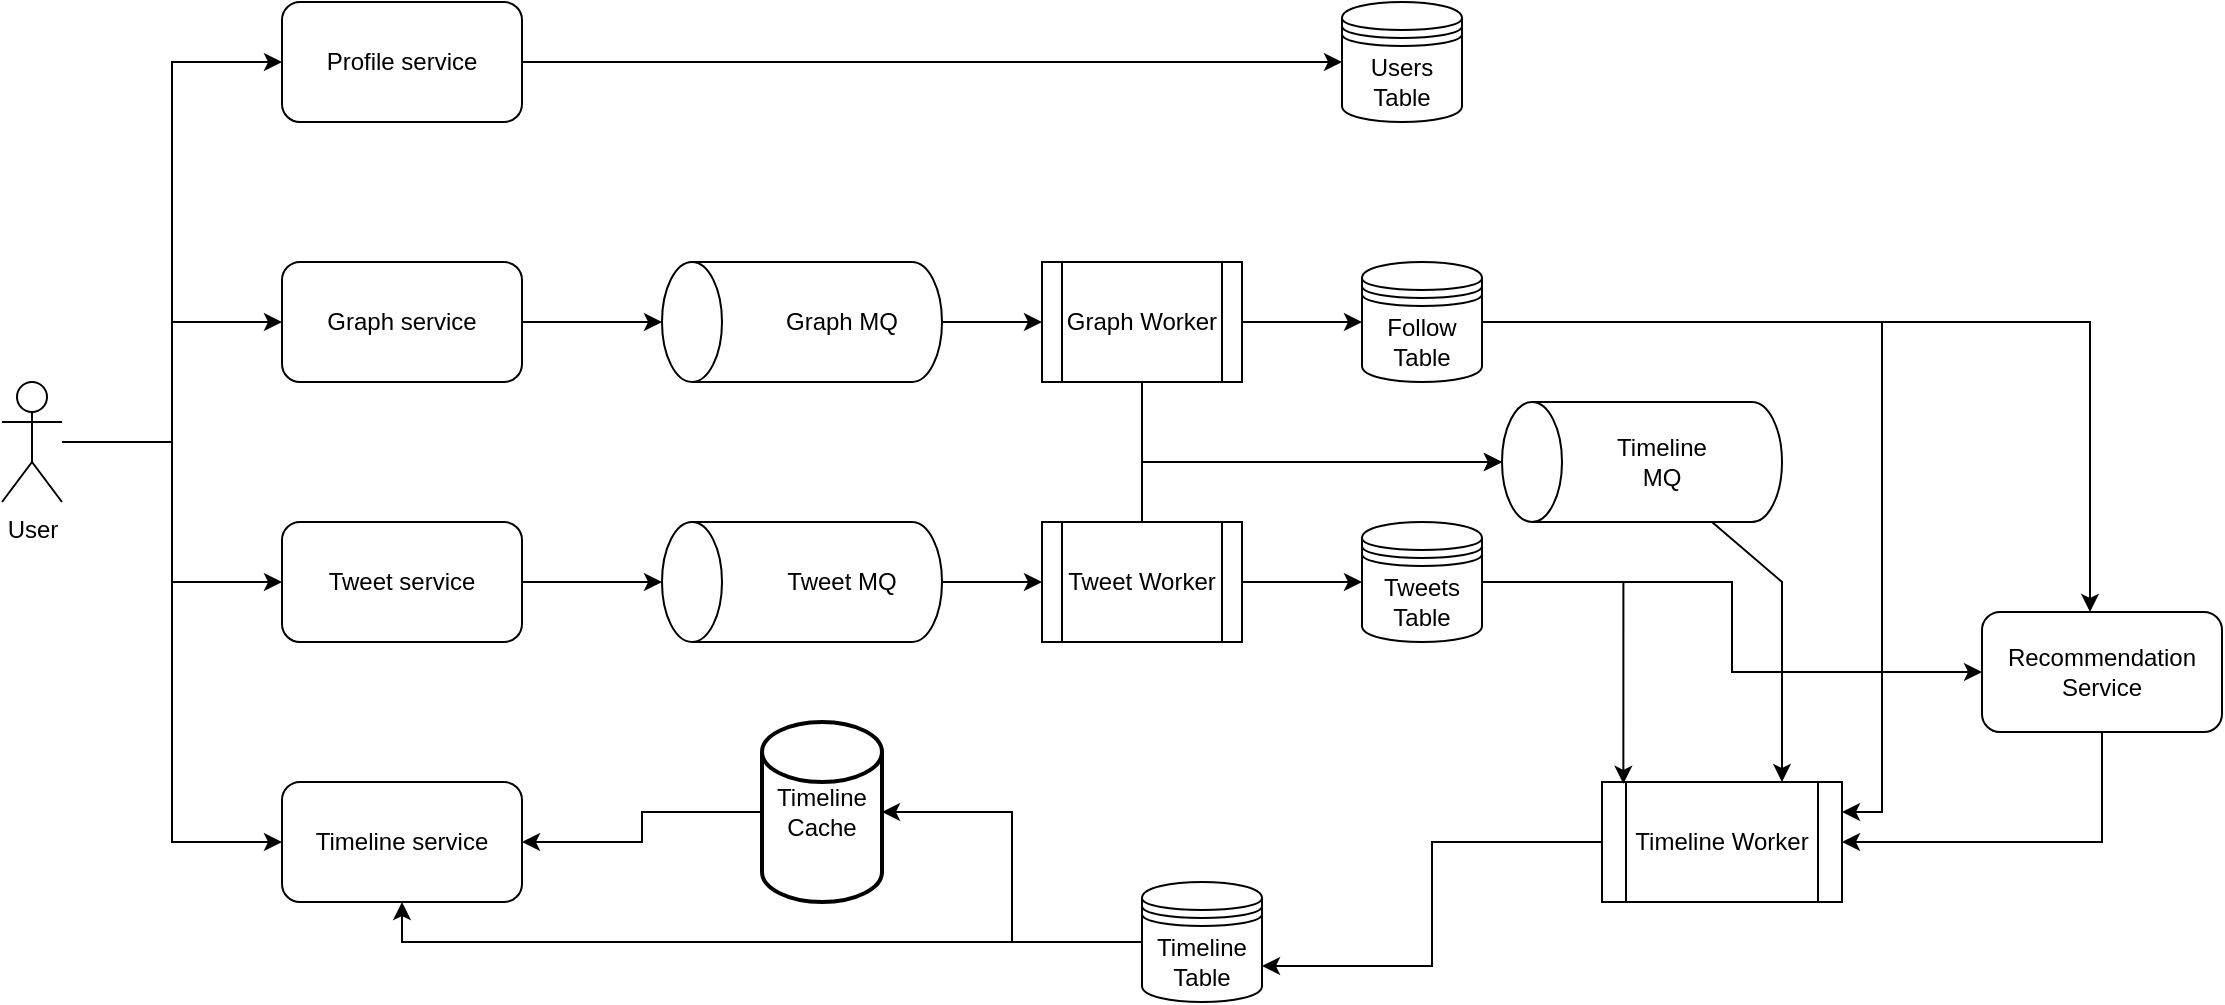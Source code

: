 <mxfile version="24.8.3">
  <diagram name="Page-1" id="X4y3ocFBdnf4cbQvCGQc">
    <mxGraphModel dx="1207" dy="765" grid="1" gridSize="10" guides="1" tooltips="1" connect="1" arrows="1" fold="1" page="1" pageScale="1" pageWidth="850" pageHeight="1100" math="0" shadow="0">
      <root>
        <mxCell id="0" />
        <mxCell id="1" parent="0" />
        <mxCell id="mWkLCoCY9Y2RvMvi6DUo-14" style="edgeStyle=orthogonalEdgeStyle;rounded=0;orthogonalLoop=1;jettySize=auto;html=1;entryX=0;entryY=0.5;entryDx=0;entryDy=0;" edge="1" parent="1" source="mWkLCoCY9Y2RvMvi6DUo-1" target="mWkLCoCY9Y2RvMvi6DUo-11">
          <mxGeometry relative="1" as="geometry" />
        </mxCell>
        <mxCell id="mWkLCoCY9Y2RvMvi6DUo-15" style="edgeStyle=orthogonalEdgeStyle;rounded=0;orthogonalLoop=1;jettySize=auto;html=1;entryX=0;entryY=0.5;entryDx=0;entryDy=0;" edge="1" parent="1" source="mWkLCoCY9Y2RvMvi6DUo-1" target="mWkLCoCY9Y2RvMvi6DUo-2">
          <mxGeometry relative="1" as="geometry" />
        </mxCell>
        <mxCell id="mWkLCoCY9Y2RvMvi6DUo-16" style="edgeStyle=orthogonalEdgeStyle;rounded=0;orthogonalLoop=1;jettySize=auto;html=1;entryX=0;entryY=0.5;entryDx=0;entryDy=0;" edge="1" parent="1" source="mWkLCoCY9Y2RvMvi6DUo-1" target="mWkLCoCY9Y2RvMvi6DUo-3">
          <mxGeometry relative="1" as="geometry" />
        </mxCell>
        <mxCell id="mWkLCoCY9Y2RvMvi6DUo-17" style="edgeStyle=orthogonalEdgeStyle;rounded=0;orthogonalLoop=1;jettySize=auto;html=1;entryX=0;entryY=0.5;entryDx=0;entryDy=0;" edge="1" parent="1" source="mWkLCoCY9Y2RvMvi6DUo-1" target="mWkLCoCY9Y2RvMvi6DUo-4">
          <mxGeometry relative="1" as="geometry" />
        </mxCell>
        <mxCell id="mWkLCoCY9Y2RvMvi6DUo-1" value="User" style="shape=umlActor;verticalLabelPosition=bottom;verticalAlign=top;html=1;outlineConnect=0;" vertex="1" parent="1">
          <mxGeometry x="70" y="210" width="30" height="60" as="geometry" />
        </mxCell>
        <mxCell id="mWkLCoCY9Y2RvMvi6DUo-2" value="Graph service" style="rounded=1;whiteSpace=wrap;html=1;" vertex="1" parent="1">
          <mxGeometry x="210" y="150" width="120" height="60" as="geometry" />
        </mxCell>
        <mxCell id="mWkLCoCY9Y2RvMvi6DUo-3" value="Tweet service" style="rounded=1;whiteSpace=wrap;html=1;" vertex="1" parent="1">
          <mxGeometry x="210" y="280" width="120" height="60" as="geometry" />
        </mxCell>
        <mxCell id="mWkLCoCY9Y2RvMvi6DUo-4" value="Timeline service" style="rounded=1;whiteSpace=wrap;html=1;" vertex="1" parent="1">
          <mxGeometry x="210" y="410" width="120" height="60" as="geometry" />
        </mxCell>
        <mxCell id="mWkLCoCY9Y2RvMvi6DUo-21" style="edgeStyle=orthogonalEdgeStyle;rounded=0;orthogonalLoop=1;jettySize=auto;html=1;entryX=0;entryY=0.5;entryDx=0;entryDy=0;" edge="1" parent="1" source="mWkLCoCY9Y2RvMvi6DUo-5" target="mWkLCoCY9Y2RvMvi6DUo-20">
          <mxGeometry relative="1" as="geometry" />
        </mxCell>
        <mxCell id="mWkLCoCY9Y2RvMvi6DUo-5" value="" style="shape=cylinder3;whiteSpace=wrap;html=1;boundedLbl=1;backgroundOutline=1;size=15;rotation=-90;" vertex="1" parent="1">
          <mxGeometry x="440" y="110" width="60" height="140" as="geometry" />
        </mxCell>
        <mxCell id="mWkLCoCY9Y2RvMvi6DUo-26" style="edgeStyle=orthogonalEdgeStyle;rounded=0;orthogonalLoop=1;jettySize=auto;html=1;entryX=0;entryY=0.5;entryDx=0;entryDy=0;" edge="1" parent="1" source="mWkLCoCY9Y2RvMvi6DUo-6" target="mWkLCoCY9Y2RvMvi6DUo-23">
          <mxGeometry relative="1" as="geometry" />
        </mxCell>
        <mxCell id="mWkLCoCY9Y2RvMvi6DUo-6" value="" style="shape=cylinder3;whiteSpace=wrap;html=1;boundedLbl=1;backgroundOutline=1;size=15;rotation=-90;" vertex="1" parent="1">
          <mxGeometry x="440" y="240" width="60" height="140" as="geometry" />
        </mxCell>
        <mxCell id="mWkLCoCY9Y2RvMvi6DUo-7" value="Graph MQ" style="text;html=1;align=center;verticalAlign=middle;whiteSpace=wrap;rounded=0;" vertex="1" parent="1">
          <mxGeometry x="460" y="165" width="60" height="30" as="geometry" />
        </mxCell>
        <mxCell id="mWkLCoCY9Y2RvMvi6DUo-8" value="Tweet MQ" style="text;html=1;align=center;verticalAlign=middle;whiteSpace=wrap;rounded=0;" vertex="1" parent="1">
          <mxGeometry x="460" y="295" width="60" height="30" as="geometry" />
        </mxCell>
        <mxCell id="mWkLCoCY9Y2RvMvi6DUo-49" style="edgeStyle=orthogonalEdgeStyle;rounded=0;orthogonalLoop=1;jettySize=auto;html=1;entryX=1;entryY=0.25;entryDx=0;entryDy=0;" edge="1" parent="1" source="mWkLCoCY9Y2RvMvi6DUo-9" target="mWkLCoCY9Y2RvMvi6DUo-29">
          <mxGeometry relative="1" as="geometry" />
        </mxCell>
        <mxCell id="mWkLCoCY9Y2RvMvi6DUo-9" value="Follow Table" style="shape=datastore;whiteSpace=wrap;html=1;" vertex="1" parent="1">
          <mxGeometry x="750" y="150" width="60" height="60" as="geometry" />
        </mxCell>
        <mxCell id="mWkLCoCY9Y2RvMvi6DUo-46" style="edgeStyle=orthogonalEdgeStyle;rounded=0;orthogonalLoop=1;jettySize=auto;html=1;entryX=0;entryY=0.5;entryDx=0;entryDy=0;" edge="1" parent="1" source="mWkLCoCY9Y2RvMvi6DUo-10" target="mWkLCoCY9Y2RvMvi6DUo-44">
          <mxGeometry relative="1" as="geometry" />
        </mxCell>
        <mxCell id="mWkLCoCY9Y2RvMvi6DUo-10" value="Tweets Table" style="shape=datastore;whiteSpace=wrap;html=1;" vertex="1" parent="1">
          <mxGeometry x="750" y="280" width="60" height="60" as="geometry" />
        </mxCell>
        <mxCell id="mWkLCoCY9Y2RvMvi6DUo-18" style="edgeStyle=orthogonalEdgeStyle;rounded=0;orthogonalLoop=1;jettySize=auto;html=1;entryX=0;entryY=0.5;entryDx=0;entryDy=0;" edge="1" parent="1" source="mWkLCoCY9Y2RvMvi6DUo-11" target="mWkLCoCY9Y2RvMvi6DUo-13">
          <mxGeometry relative="1" as="geometry">
            <mxPoint x="720" y="50" as="targetPoint" />
          </mxGeometry>
        </mxCell>
        <mxCell id="mWkLCoCY9Y2RvMvi6DUo-11" value="Profile service" style="rounded=1;whiteSpace=wrap;html=1;" vertex="1" parent="1">
          <mxGeometry x="210" y="20" width="120" height="60" as="geometry" />
        </mxCell>
        <mxCell id="mWkLCoCY9Y2RvMvi6DUo-13" value="Users Table" style="shape=datastore;whiteSpace=wrap;html=1;" vertex="1" parent="1">
          <mxGeometry x="740" y="20" width="60" height="60" as="geometry" />
        </mxCell>
        <mxCell id="mWkLCoCY9Y2RvMvi6DUo-19" style="edgeStyle=orthogonalEdgeStyle;rounded=0;orthogonalLoop=1;jettySize=auto;html=1;entryX=0.5;entryY=0;entryDx=0;entryDy=0;entryPerimeter=0;" edge="1" parent="1" source="mWkLCoCY9Y2RvMvi6DUo-2" target="mWkLCoCY9Y2RvMvi6DUo-5">
          <mxGeometry relative="1" as="geometry" />
        </mxCell>
        <mxCell id="mWkLCoCY9Y2RvMvi6DUo-22" style="edgeStyle=orthogonalEdgeStyle;rounded=0;orthogonalLoop=1;jettySize=auto;html=1;entryX=0;entryY=0.5;entryDx=0;entryDy=0;" edge="1" parent="1" source="mWkLCoCY9Y2RvMvi6DUo-20" target="mWkLCoCY9Y2RvMvi6DUo-9">
          <mxGeometry relative="1" as="geometry" />
        </mxCell>
        <mxCell id="mWkLCoCY9Y2RvMvi6DUo-20" value="Graph Worker" style="shape=process;whiteSpace=wrap;html=1;backgroundOutline=1;" vertex="1" parent="1">
          <mxGeometry x="590" y="150" width="100" height="60" as="geometry" />
        </mxCell>
        <mxCell id="mWkLCoCY9Y2RvMvi6DUo-24" style="edgeStyle=orthogonalEdgeStyle;rounded=0;orthogonalLoop=1;jettySize=auto;html=1;entryX=0;entryY=0.5;entryDx=0;entryDy=0;" edge="1" parent="1" source="mWkLCoCY9Y2RvMvi6DUo-23" target="mWkLCoCY9Y2RvMvi6DUo-10">
          <mxGeometry relative="1" as="geometry" />
        </mxCell>
        <mxCell id="mWkLCoCY9Y2RvMvi6DUo-23" value="Tweet Worker" style="shape=process;whiteSpace=wrap;html=1;backgroundOutline=1;" vertex="1" parent="1">
          <mxGeometry x="590" y="280" width="100" height="60" as="geometry" />
        </mxCell>
        <mxCell id="mWkLCoCY9Y2RvMvi6DUo-25" style="edgeStyle=orthogonalEdgeStyle;rounded=0;orthogonalLoop=1;jettySize=auto;html=1;entryX=0.5;entryY=0;entryDx=0;entryDy=0;entryPerimeter=0;" edge="1" parent="1" source="mWkLCoCY9Y2RvMvi6DUo-3" target="mWkLCoCY9Y2RvMvi6DUo-6">
          <mxGeometry relative="1" as="geometry" />
        </mxCell>
        <mxCell id="mWkLCoCY9Y2RvMvi6DUo-34" style="edgeStyle=orthogonalEdgeStyle;rounded=0;orthogonalLoop=1;jettySize=auto;html=1;entryX=1;entryY=0.5;entryDx=0;entryDy=0;" edge="1" parent="1" source="mWkLCoCY9Y2RvMvi6DUo-27" target="mWkLCoCY9Y2RvMvi6DUo-4">
          <mxGeometry relative="1" as="geometry" />
        </mxCell>
        <mxCell id="mWkLCoCY9Y2RvMvi6DUo-27" value="Timeline Cache" style="strokeWidth=2;html=1;shape=mxgraph.flowchart.database;whiteSpace=wrap;" vertex="1" parent="1">
          <mxGeometry x="450" y="380" width="60" height="90" as="geometry" />
        </mxCell>
        <mxCell id="mWkLCoCY9Y2RvMvi6DUo-35" style="edgeStyle=orthogonalEdgeStyle;rounded=0;orthogonalLoop=1;jettySize=auto;html=1;entryX=0.5;entryY=1;entryDx=0;entryDy=0;" edge="1" parent="1" source="mWkLCoCY9Y2RvMvi6DUo-28" target="mWkLCoCY9Y2RvMvi6DUo-4">
          <mxGeometry relative="1" as="geometry" />
        </mxCell>
        <mxCell id="mWkLCoCY9Y2RvMvi6DUo-28" value="Timeline Table" style="shape=datastore;whiteSpace=wrap;html=1;" vertex="1" parent="1">
          <mxGeometry x="640" y="460" width="60" height="60" as="geometry" />
        </mxCell>
        <mxCell id="mWkLCoCY9Y2RvMvi6DUo-32" style="edgeStyle=orthogonalEdgeStyle;rounded=0;orthogonalLoop=1;jettySize=auto;html=1;entryX=1;entryY=0.7;entryDx=0;entryDy=0;" edge="1" parent="1" source="mWkLCoCY9Y2RvMvi6DUo-29" target="mWkLCoCY9Y2RvMvi6DUo-28">
          <mxGeometry relative="1" as="geometry" />
        </mxCell>
        <mxCell id="mWkLCoCY9Y2RvMvi6DUo-29" value="Timeline Worker" style="shape=process;whiteSpace=wrap;html=1;backgroundOutline=1;" vertex="1" parent="1">
          <mxGeometry x="870" y="410" width="120" height="60" as="geometry" />
        </mxCell>
        <mxCell id="mWkLCoCY9Y2RvMvi6DUo-33" style="edgeStyle=orthogonalEdgeStyle;rounded=0;orthogonalLoop=1;jettySize=auto;html=1;entryX=1;entryY=0.5;entryDx=0;entryDy=0;entryPerimeter=0;" edge="1" parent="1" source="mWkLCoCY9Y2RvMvi6DUo-28" target="mWkLCoCY9Y2RvMvi6DUo-27">
          <mxGeometry relative="1" as="geometry" />
        </mxCell>
        <mxCell id="mWkLCoCY9Y2RvMvi6DUo-42" style="edgeStyle=orthogonalEdgeStyle;rounded=0;orthogonalLoop=1;jettySize=auto;html=1;entryX=0.75;entryY=0;entryDx=0;entryDy=0;" edge="1" parent="1" source="mWkLCoCY9Y2RvMvi6DUo-37" target="mWkLCoCY9Y2RvMvi6DUo-29">
          <mxGeometry relative="1" as="geometry">
            <Array as="points">
              <mxPoint x="960" y="310" />
              <mxPoint x="960" y="310" />
            </Array>
          </mxGeometry>
        </mxCell>
        <mxCell id="mWkLCoCY9Y2RvMvi6DUo-37" value="" style="shape=cylinder3;whiteSpace=wrap;html=1;boundedLbl=1;backgroundOutline=1;size=15;rotation=-90;" vertex="1" parent="1">
          <mxGeometry x="860" y="180" width="60" height="140" as="geometry" />
        </mxCell>
        <mxCell id="mWkLCoCY9Y2RvMvi6DUo-38" style="edgeStyle=orthogonalEdgeStyle;rounded=0;orthogonalLoop=1;jettySize=auto;html=1;entryX=0.5;entryY=0;entryDx=0;entryDy=0;entryPerimeter=0;exitX=0.5;exitY=0;exitDx=0;exitDy=0;" edge="1" parent="1" source="mWkLCoCY9Y2RvMvi6DUo-23" target="mWkLCoCY9Y2RvMvi6DUo-37">
          <mxGeometry relative="1" as="geometry">
            <Array as="points">
              <mxPoint x="640" y="250" />
            </Array>
          </mxGeometry>
        </mxCell>
        <mxCell id="mWkLCoCY9Y2RvMvi6DUo-40" value="Timeline MQ" style="text;html=1;align=center;verticalAlign=middle;whiteSpace=wrap;rounded=0;" vertex="1" parent="1">
          <mxGeometry x="870" y="235" width="60" height="30" as="geometry" />
        </mxCell>
        <mxCell id="mWkLCoCY9Y2RvMvi6DUo-43" style="edgeStyle=orthogonalEdgeStyle;rounded=0;orthogonalLoop=1;jettySize=auto;html=1;entryX=0.5;entryY=0;entryDx=0;entryDy=0;entryPerimeter=0;" edge="1" parent="1" source="mWkLCoCY9Y2RvMvi6DUo-20" target="mWkLCoCY9Y2RvMvi6DUo-37">
          <mxGeometry relative="1" as="geometry">
            <Array as="points">
              <mxPoint x="640" y="250" />
            </Array>
          </mxGeometry>
        </mxCell>
        <mxCell id="mWkLCoCY9Y2RvMvi6DUo-47" style="edgeStyle=orthogonalEdgeStyle;rounded=0;orthogonalLoop=1;jettySize=auto;html=1;entryX=1;entryY=0.5;entryDx=0;entryDy=0;exitX=0.5;exitY=1;exitDx=0;exitDy=0;" edge="1" parent="1" source="mWkLCoCY9Y2RvMvi6DUo-44" target="mWkLCoCY9Y2RvMvi6DUo-29">
          <mxGeometry relative="1" as="geometry" />
        </mxCell>
        <mxCell id="mWkLCoCY9Y2RvMvi6DUo-44" value="Recommendation Service" style="rounded=1;whiteSpace=wrap;html=1;" vertex="1" parent="1">
          <mxGeometry x="1060" y="325" width="120" height="60" as="geometry" />
        </mxCell>
        <mxCell id="mWkLCoCY9Y2RvMvi6DUo-45" style="edgeStyle=orthogonalEdgeStyle;rounded=0;orthogonalLoop=1;jettySize=auto;html=1;entryX=0.45;entryY=0;entryDx=0;entryDy=0;entryPerimeter=0;" edge="1" parent="1" source="mWkLCoCY9Y2RvMvi6DUo-9" target="mWkLCoCY9Y2RvMvi6DUo-44">
          <mxGeometry relative="1" as="geometry" />
        </mxCell>
        <mxCell id="mWkLCoCY9Y2RvMvi6DUo-48" style="edgeStyle=orthogonalEdgeStyle;rounded=0;orthogonalLoop=1;jettySize=auto;html=1;entryX=0.089;entryY=0.015;entryDx=0;entryDy=0;entryPerimeter=0;" edge="1" parent="1" source="mWkLCoCY9Y2RvMvi6DUo-10" target="mWkLCoCY9Y2RvMvi6DUo-29">
          <mxGeometry relative="1" as="geometry" />
        </mxCell>
      </root>
    </mxGraphModel>
  </diagram>
</mxfile>
